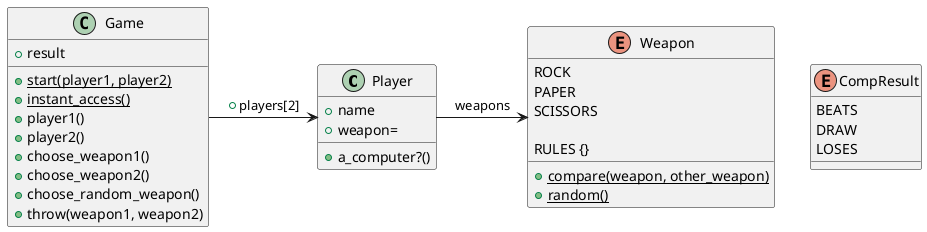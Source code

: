 @startuml

class Player {
    +name
    +weapon=
    +a_computer?()
}

enum CompResult {
    BEATS
    DRAW
    LOSES
}

enum Weapon {
    ROCK
    PAPER
    SCISSORS

    RULES {}
    +{static} compare(weapon, other_weapon)
    +{static} random()
}

class Game {
    +result
    +{static} start(player1, player2)
    +{static} instant_access()
    +player1()
    +player2()
    +choose_weapon1()
    +choose_weapon2()
    +choose_random_weapon()
    +throw(weapon1, weapon2)
}

Game -> Player : +players[2]
Player -> Weapon : weapons

@enduml
